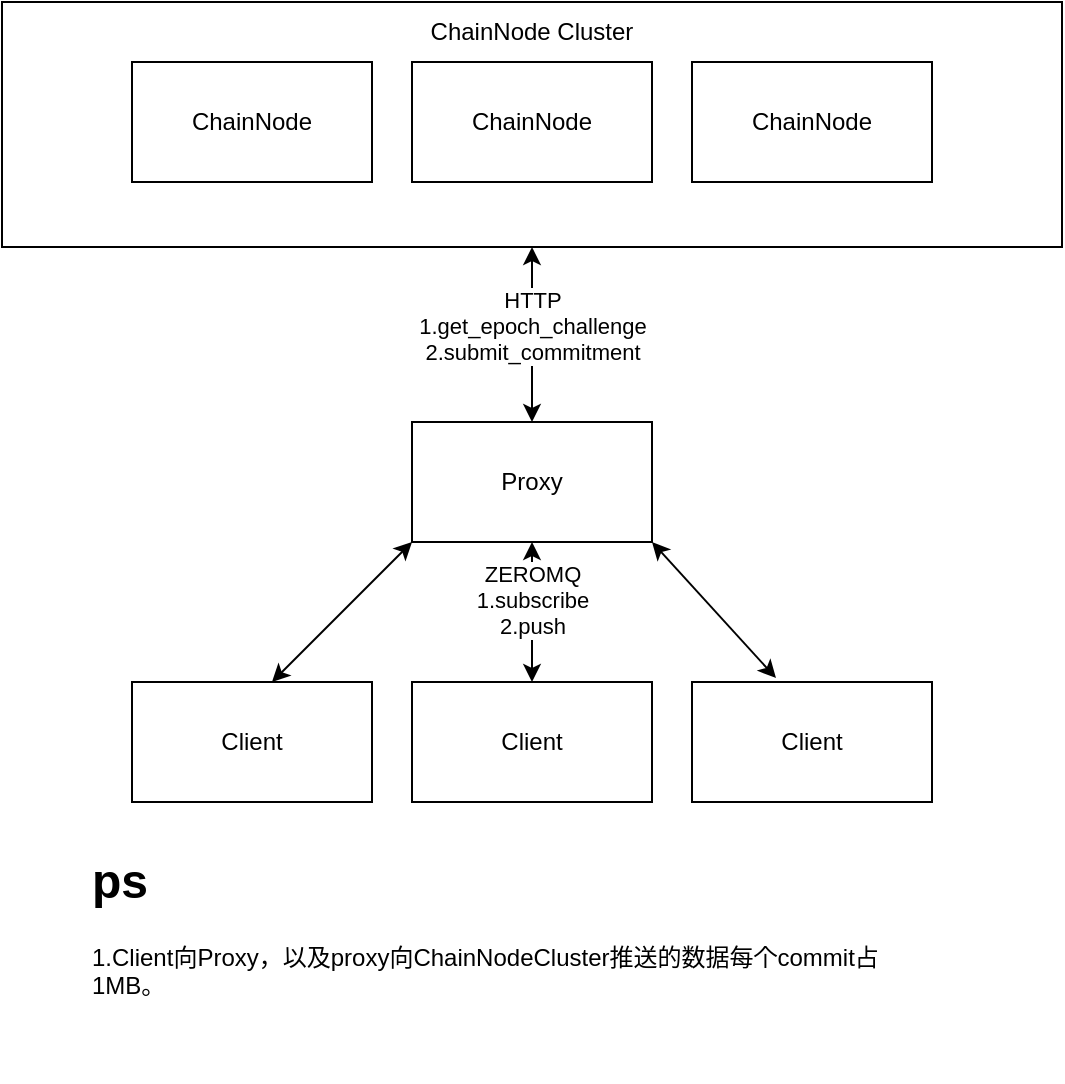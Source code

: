 <mxfile version="20.4.0" type="github">
  <diagram id="LuNCkDdOlbgW_Kwg-oTR" name="第 1 页">
    <mxGraphModel dx="1042" dy="629" grid="1" gridSize="10" guides="1" tooltips="1" connect="1" arrows="1" fold="1" page="1" pageScale="1" pageWidth="1200" pageHeight="1920" math="0" shadow="0">
      <root>
        <mxCell id="0" />
        <mxCell id="1" parent="0" />
        <mxCell id="RL_wjd-sVfjmmM30V4Dz-14" value="" style="rounded=0;whiteSpace=wrap;html=1;" parent="1" vertex="1">
          <mxGeometry x="300" y="310" width="530" height="122.5" as="geometry" />
        </mxCell>
        <mxCell id="RL_wjd-sVfjmmM30V4Dz-1" value="Proxy" style="rounded=0;whiteSpace=wrap;html=1;" parent="1" vertex="1">
          <mxGeometry x="505" y="520" width="120" height="60" as="geometry" />
        </mxCell>
        <mxCell id="RL_wjd-sVfjmmM30V4Dz-3" value="Client" style="rounded=0;whiteSpace=wrap;html=1;" parent="1" vertex="1">
          <mxGeometry x="365" y="650" width="120" height="60" as="geometry" />
        </mxCell>
        <mxCell id="RL_wjd-sVfjmmM30V4Dz-4" value="Client" style="rounded=0;whiteSpace=wrap;html=1;" parent="1" vertex="1">
          <mxGeometry x="505" y="650" width="120" height="60" as="geometry" />
        </mxCell>
        <mxCell id="RL_wjd-sVfjmmM30V4Dz-5" value="Client" style="rounded=0;whiteSpace=wrap;html=1;" parent="1" vertex="1">
          <mxGeometry x="645" y="650" width="120" height="60" as="geometry" />
        </mxCell>
        <mxCell id="RL_wjd-sVfjmmM30V4Dz-6" value="" style="endArrow=classic;startArrow=classic;html=1;rounded=0;entryX=0;entryY=1;entryDx=0;entryDy=0;" parent="1" target="RL_wjd-sVfjmmM30V4Dz-1" edge="1">
          <mxGeometry width="50" height="50" relative="1" as="geometry">
            <mxPoint x="435" y="650" as="sourcePoint" />
            <mxPoint x="485" y="600" as="targetPoint" />
          </mxGeometry>
        </mxCell>
        <mxCell id="RL_wjd-sVfjmmM30V4Dz-7" value="" style="endArrow=classic;startArrow=classic;html=1;rounded=0;entryX=0.35;entryY=-0.033;entryDx=0;entryDy=0;entryPerimeter=0;exitX=1;exitY=1;exitDx=0;exitDy=0;" parent="1" source="RL_wjd-sVfjmmM30V4Dz-1" target="RL_wjd-sVfjmmM30V4Dz-5" edge="1">
          <mxGeometry width="50" height="50" relative="1" as="geometry">
            <mxPoint x="625" y="585" as="sourcePoint" />
            <mxPoint x="695" y="515" as="targetPoint" />
          </mxGeometry>
        </mxCell>
        <mxCell id="RL_wjd-sVfjmmM30V4Dz-8" value="" style="endArrow=classic;startArrow=classic;html=1;rounded=0;entryX=0.5;entryY=1;entryDx=0;entryDy=0;" parent="1" target="RL_wjd-sVfjmmM30V4Dz-1" edge="1">
          <mxGeometry width="50" height="50" relative="1" as="geometry">
            <mxPoint x="565" y="650" as="sourcePoint" />
            <mxPoint x="615" y="600" as="targetPoint" />
          </mxGeometry>
        </mxCell>
        <mxCell id="RL_wjd-sVfjmmM30V4Dz-10" value="ZEROMQ&lt;br&gt;1.subscribe&lt;br&gt;2.push" style="edgeLabel;html=1;align=center;verticalAlign=middle;resizable=0;points=[];" parent="RL_wjd-sVfjmmM30V4Dz-8" vertex="1" connectable="0">
          <mxGeometry x="0.171" y="3" relative="1" as="geometry">
            <mxPoint x="3" as="offset" />
          </mxGeometry>
        </mxCell>
        <mxCell id="RL_wjd-sVfjmmM30V4Dz-11" value="ChainNode" style="rounded=0;whiteSpace=wrap;html=1;" parent="1" vertex="1">
          <mxGeometry x="365" y="340" width="120" height="60" as="geometry" />
        </mxCell>
        <mxCell id="RL_wjd-sVfjmmM30V4Dz-12" value="ChainNode" style="rounded=0;whiteSpace=wrap;html=1;" parent="1" vertex="1">
          <mxGeometry x="505" y="340" width="120" height="60" as="geometry" />
        </mxCell>
        <mxCell id="RL_wjd-sVfjmmM30V4Dz-13" value="ChainNode" style="rounded=0;whiteSpace=wrap;html=1;" parent="1" vertex="1">
          <mxGeometry x="645" y="340" width="120" height="60" as="geometry" />
        </mxCell>
        <mxCell id="RL_wjd-sVfjmmM30V4Dz-15" value="ChainNode Cluster" style="text;html=1;strokeColor=none;fillColor=none;align=center;verticalAlign=middle;whiteSpace=wrap;rounded=0;" parent="1" vertex="1">
          <mxGeometry x="505" y="310" width="120" height="30" as="geometry" />
        </mxCell>
        <mxCell id="RL_wjd-sVfjmmM30V4Dz-21" value="" style="endArrow=classic;startArrow=classic;html=1;rounded=0;entryX=0.5;entryY=1;entryDx=0;entryDy=0;" parent="1" target="RL_wjd-sVfjmmM30V4Dz-14" edge="1">
          <mxGeometry width="50" height="50" relative="1" as="geometry">
            <mxPoint x="565" y="520" as="sourcePoint" />
            <mxPoint x="615" y="470" as="targetPoint" />
          </mxGeometry>
        </mxCell>
        <mxCell id="RL_wjd-sVfjmmM30V4Dz-22" value="HTTP&lt;br&gt;1.get_epoch_challenge&lt;br&gt;2.submit_commitment" style="edgeLabel;html=1;align=center;verticalAlign=middle;resizable=0;points=[];" parent="RL_wjd-sVfjmmM30V4Dz-21" vertex="1" connectable="0">
          <mxGeometry x="0.178" y="-2" relative="1" as="geometry">
            <mxPoint x="-2" y="3" as="offset" />
          </mxGeometry>
        </mxCell>
        <mxCell id="RL_wjd-sVfjmmM30V4Dz-28" value="&lt;h1&gt;ps&lt;/h1&gt;&lt;div&gt;1.Client向Proxy，以及proxy向ChainNodeCluster推送的数据每个commit占1MB。&lt;/div&gt;" style="text;html=1;strokeColor=none;fillColor=none;spacing=5;spacingTop=-20;whiteSpace=wrap;overflow=hidden;rounded=0;" parent="1" vertex="1">
          <mxGeometry x="340" y="730" width="410" height="120" as="geometry" />
        </mxCell>
      </root>
    </mxGraphModel>
  </diagram>
</mxfile>
